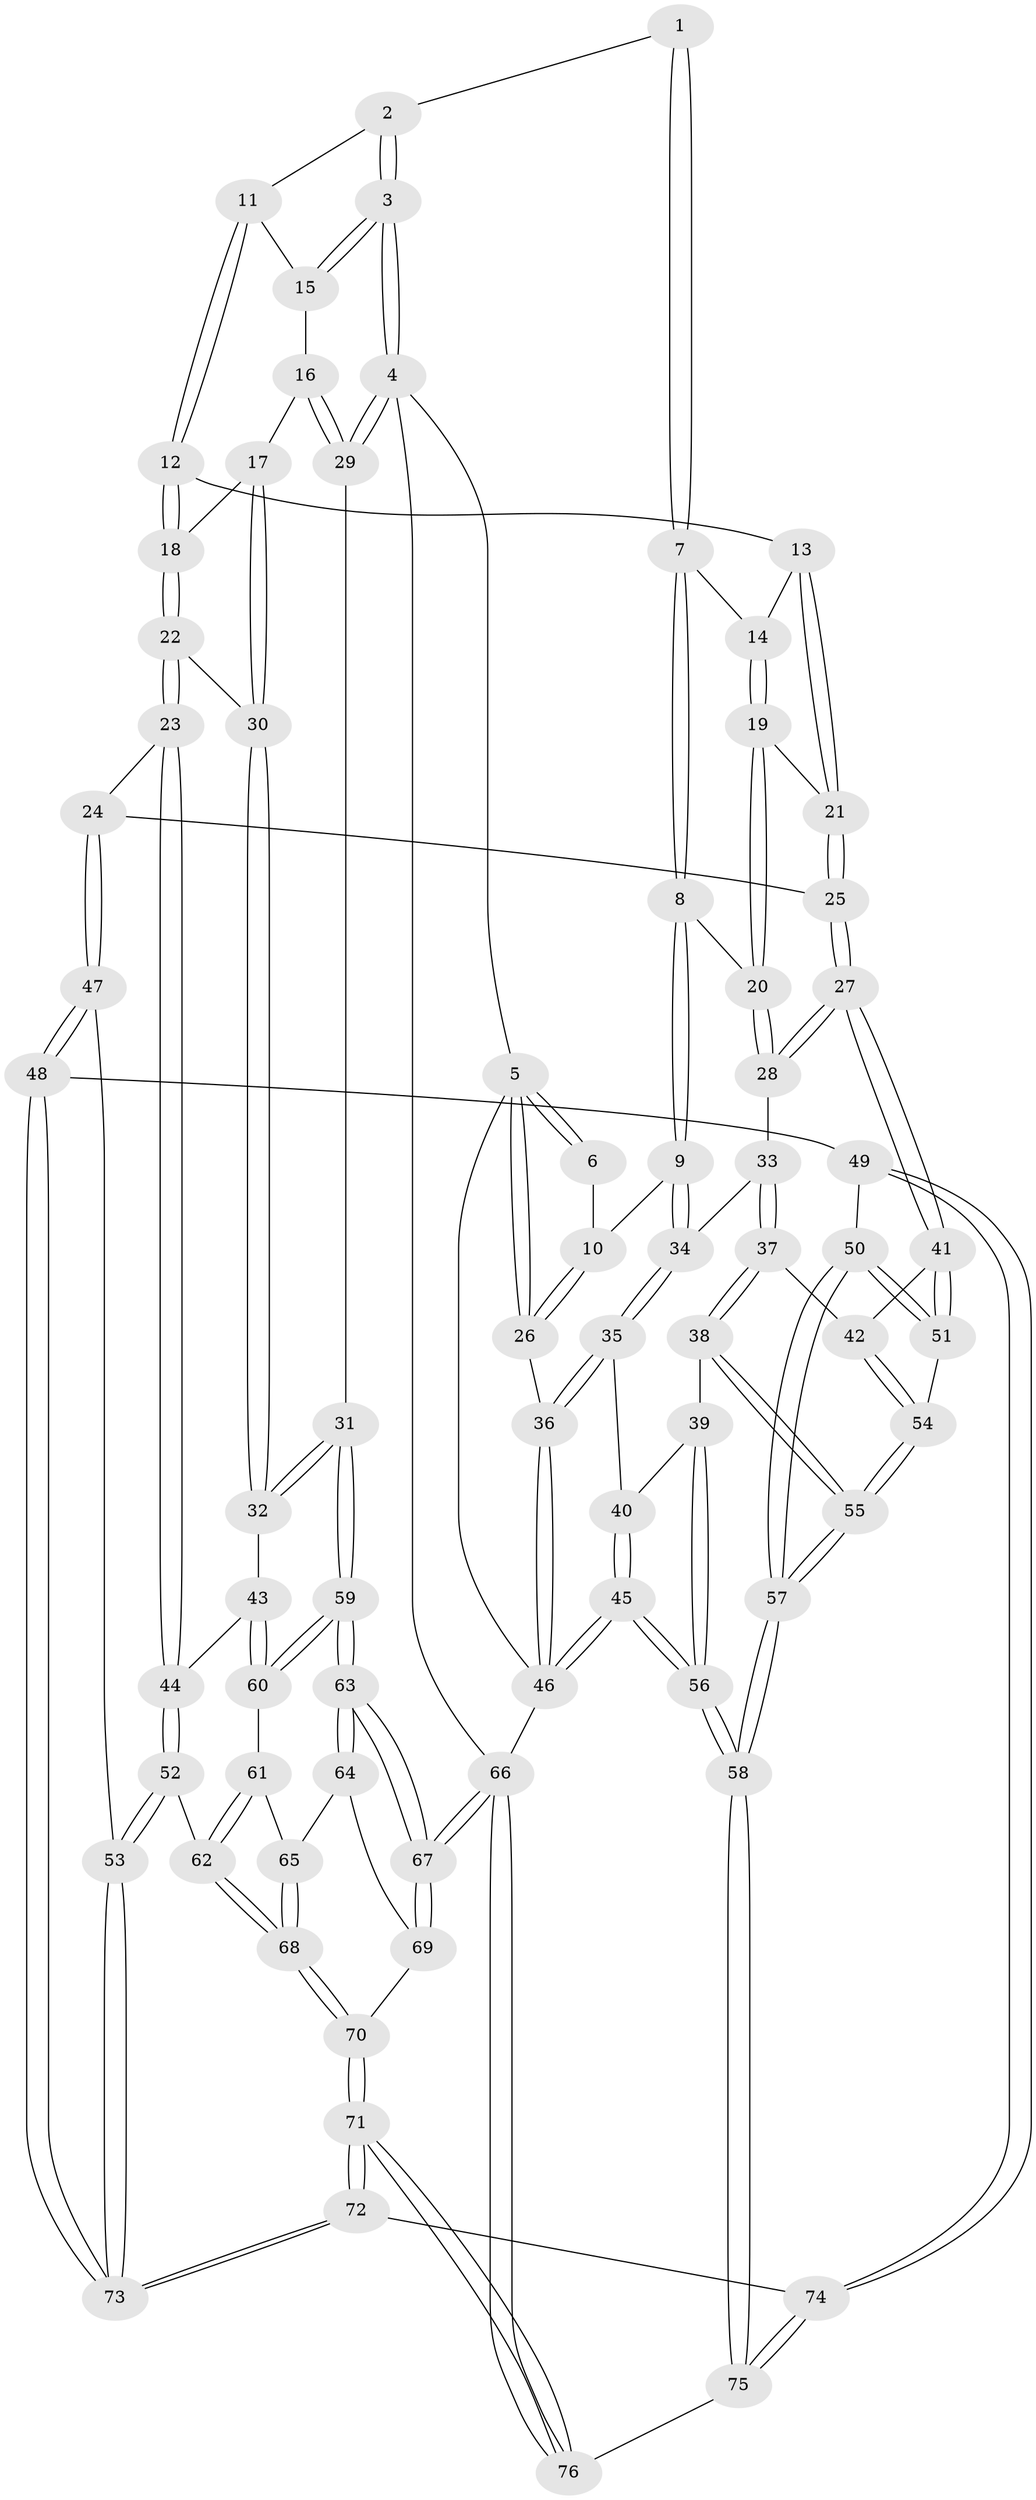 // coarse degree distribution, {3: 0.25806451612903225, 4: 0.7096774193548387, 6: 0.03225806451612903}
// Generated by graph-tools (version 1.1) at 2025/38/03/04/25 23:38:25]
// undirected, 76 vertices, 187 edges
graph export_dot {
  node [color=gray90,style=filled];
  1 [pos="+0.2546271461589998+0"];
  2 [pos="+0.6030309529431792+0"];
  3 [pos="+1+0"];
  4 [pos="+1+0"];
  5 [pos="+0+0"];
  6 [pos="+0.24650095321001153+0"];
  7 [pos="+0.2669117410424923+0.04032668553366618"];
  8 [pos="+0.23953408501770998+0.2885813431767642"];
  9 [pos="+0.16799626951270108+0.317004434987231"];
  10 [pos="+0.03744093085997877+0.26946773866026497"];
  11 [pos="+0.6391307016941373+0"];
  12 [pos="+0.6449570630420345+0.10999497457378346"];
  13 [pos="+0.5716129632627022+0.21020463762692743"];
  14 [pos="+0.4573309529239018+0.1996720803325785"];
  15 [pos="+0.868789322399242+0.0664192730548274"];
  16 [pos="+1+0.24506118459038068"];
  17 [pos="+0.8664749403311245+0.30039959705195285"];
  18 [pos="+0.8386242908494348+0.29988742532624907"];
  19 [pos="+0.35033974474696206+0.2793998715933"];
  20 [pos="+0.26273342607954786+0.3044270216325225"];
  21 [pos="+0.5518580648433935+0.28692004654186315"];
  22 [pos="+0.7026143035753242+0.4401957573832375"];
  23 [pos="+0.6034569055656664+0.4965103420788525"];
  24 [pos="+0.560369313292538+0.49694207914598976"];
  25 [pos="+0.5601834902125409+0.4968864825549576"];
  26 [pos="+0+0.17816345086165364"];
  27 [pos="+0.5216314343424192+0.5073197687536225"];
  28 [pos="+0.3716414057529376+0.455469309492204"];
  29 [pos="+1+0.2270906341275633"];
  30 [pos="+0.9181804428396376+0.5612353911436075"];
  31 [pos="+1+0.546736106096179"];
  32 [pos="+0.9306544398973371+0.5831151358336187"];
  33 [pos="+0.27790427785488464+0.5407709835377991"];
  34 [pos="+0.10406195717219366+0.46172918125067486"];
  35 [pos="+0.02961139798919871+0.5448913748982097"];
  36 [pos="+0+0.590314986792072"];
  37 [pos="+0.2426769080124921+0.6199599811492922"];
  38 [pos="+0.20378790455831386+0.6314153451500149"];
  39 [pos="+0.17399735932714186+0.6323250473767984"];
  40 [pos="+0.13726329122598452+0.6118618450352304"];
  41 [pos="+0.4525884765912313+0.6396829471854025"];
  42 [pos="+0.25334548780326344+0.6293033697385655"];
  43 [pos="+0.9071229837206818+0.6095137532218114"];
  44 [pos="+0.770891388501554+0.6426638734598066"];
  45 [pos="+0+1"];
  46 [pos="+0+1"];
  47 [pos="+0.6127529828938302+0.7168800799202917"];
  48 [pos="+0.5268875381708011+0.8098890309484054"];
  49 [pos="+0.517003403799954+0.8114858328366039"];
  50 [pos="+0.515094281863603+0.8105633831634211"];
  51 [pos="+0.43725477635833077+0.7008458749468348"];
  52 [pos="+0.7417367510345853+0.7740702359273519"];
  53 [pos="+0.7357040182359076+0.7796021410636661"];
  54 [pos="+0.32929586913128145+0.7589649507571774"];
  55 [pos="+0.2488267461354595+0.9112055431751697"];
  56 [pos="+0+1"];
  57 [pos="+0.2314628656693719+0.9566125924026804"];
  58 [pos="+0.008562314254457547+1"];
  59 [pos="+1+0.7555480534877428"];
  60 [pos="+0.9174482758393875+0.7221183961980441"];
  61 [pos="+0.9161613068342787+0.7294256692872904"];
  62 [pos="+0.863068265562212+0.7913630219576419"];
  63 [pos="+1+0.8523437204658642"];
  64 [pos="+1+0.8032784348346553"];
  65 [pos="+0.9850192449027338+0.7986811122721463"];
  66 [pos="+1+1"];
  67 [pos="+1+1"];
  68 [pos="+0.8921289612092194+0.8524765794950371"];
  69 [pos="+0.924766965685901+0.8966521473429161"];
  70 [pos="+0.8949331333393633+0.8903311632803271"];
  71 [pos="+0.7596938711655656+1"];
  72 [pos="+0.7097846387541361+0.9304914985711279"];
  73 [pos="+0.7014369977949934+0.8816551694404635"];
  74 [pos="+0.5167382681450933+0.9409054311454921"];
  75 [pos="+0.2930832808189473+1"];
  76 [pos="+0.7736877145574963+1"];
  1 -- 2;
  1 -- 7;
  1 -- 7;
  2 -- 3;
  2 -- 3;
  2 -- 11;
  3 -- 4;
  3 -- 4;
  3 -- 15;
  3 -- 15;
  4 -- 5;
  4 -- 29;
  4 -- 29;
  4 -- 66;
  5 -- 6;
  5 -- 6;
  5 -- 26;
  5 -- 26;
  5 -- 46;
  6 -- 10;
  7 -- 8;
  7 -- 8;
  7 -- 14;
  8 -- 9;
  8 -- 9;
  8 -- 20;
  9 -- 10;
  9 -- 34;
  9 -- 34;
  10 -- 26;
  10 -- 26;
  11 -- 12;
  11 -- 12;
  11 -- 15;
  12 -- 13;
  12 -- 18;
  12 -- 18;
  13 -- 14;
  13 -- 21;
  13 -- 21;
  14 -- 19;
  14 -- 19;
  15 -- 16;
  16 -- 17;
  16 -- 29;
  16 -- 29;
  17 -- 18;
  17 -- 30;
  17 -- 30;
  18 -- 22;
  18 -- 22;
  19 -- 20;
  19 -- 20;
  19 -- 21;
  20 -- 28;
  20 -- 28;
  21 -- 25;
  21 -- 25;
  22 -- 23;
  22 -- 23;
  22 -- 30;
  23 -- 24;
  23 -- 44;
  23 -- 44;
  24 -- 25;
  24 -- 47;
  24 -- 47;
  25 -- 27;
  25 -- 27;
  26 -- 36;
  27 -- 28;
  27 -- 28;
  27 -- 41;
  27 -- 41;
  28 -- 33;
  29 -- 31;
  30 -- 32;
  30 -- 32;
  31 -- 32;
  31 -- 32;
  31 -- 59;
  31 -- 59;
  32 -- 43;
  33 -- 34;
  33 -- 37;
  33 -- 37;
  34 -- 35;
  34 -- 35;
  35 -- 36;
  35 -- 36;
  35 -- 40;
  36 -- 46;
  36 -- 46;
  37 -- 38;
  37 -- 38;
  37 -- 42;
  38 -- 39;
  38 -- 55;
  38 -- 55;
  39 -- 40;
  39 -- 56;
  39 -- 56;
  40 -- 45;
  40 -- 45;
  41 -- 42;
  41 -- 51;
  41 -- 51;
  42 -- 54;
  42 -- 54;
  43 -- 44;
  43 -- 60;
  43 -- 60;
  44 -- 52;
  44 -- 52;
  45 -- 46;
  45 -- 46;
  45 -- 56;
  45 -- 56;
  46 -- 66;
  47 -- 48;
  47 -- 48;
  47 -- 53;
  48 -- 49;
  48 -- 73;
  48 -- 73;
  49 -- 50;
  49 -- 74;
  49 -- 74;
  50 -- 51;
  50 -- 51;
  50 -- 57;
  50 -- 57;
  51 -- 54;
  52 -- 53;
  52 -- 53;
  52 -- 62;
  53 -- 73;
  53 -- 73;
  54 -- 55;
  54 -- 55;
  55 -- 57;
  55 -- 57;
  56 -- 58;
  56 -- 58;
  57 -- 58;
  57 -- 58;
  58 -- 75;
  58 -- 75;
  59 -- 60;
  59 -- 60;
  59 -- 63;
  59 -- 63;
  60 -- 61;
  61 -- 62;
  61 -- 62;
  61 -- 65;
  62 -- 68;
  62 -- 68;
  63 -- 64;
  63 -- 64;
  63 -- 67;
  63 -- 67;
  64 -- 65;
  64 -- 69;
  65 -- 68;
  65 -- 68;
  66 -- 67;
  66 -- 67;
  66 -- 76;
  66 -- 76;
  67 -- 69;
  67 -- 69;
  68 -- 70;
  68 -- 70;
  69 -- 70;
  70 -- 71;
  70 -- 71;
  71 -- 72;
  71 -- 72;
  71 -- 76;
  71 -- 76;
  72 -- 73;
  72 -- 73;
  72 -- 74;
  74 -- 75;
  74 -- 75;
  75 -- 76;
}
